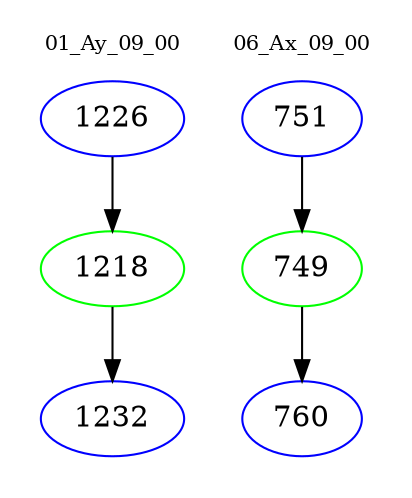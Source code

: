 digraph{
subgraph cluster_0 {
color = white
label = "01_Ay_09_00";
fontsize=10;
T0_1226 [label="1226", color="blue"]
T0_1226 -> T0_1218 [color="black"]
T0_1218 [label="1218", color="green"]
T0_1218 -> T0_1232 [color="black"]
T0_1232 [label="1232", color="blue"]
}
subgraph cluster_1 {
color = white
label = "06_Ax_09_00";
fontsize=10;
T1_751 [label="751", color="blue"]
T1_751 -> T1_749 [color="black"]
T1_749 [label="749", color="green"]
T1_749 -> T1_760 [color="black"]
T1_760 [label="760", color="blue"]
}
}
